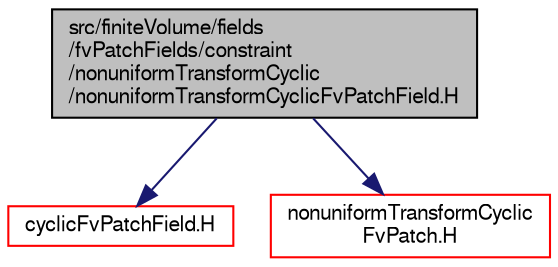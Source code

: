 digraph "src/finiteVolume/fields/fvPatchFields/constraint/nonuniformTransformCyclic/nonuniformTransformCyclicFvPatchField.H"
{
  bgcolor="transparent";
  edge [fontname="FreeSans",fontsize="10",labelfontname="FreeSans",labelfontsize="10"];
  node [fontname="FreeSans",fontsize="10",shape=record];
  Node0 [label="src/finiteVolume/fields\l/fvPatchFields/constraint\l/nonuniformTransformCyclic\l/nonuniformTransformCyclicFvPatchField.H",height=0.2,width=0.4,color="black", fillcolor="grey75", style="filled", fontcolor="black"];
  Node0 -> Node1 [color="midnightblue",fontsize="10",style="solid",fontname="FreeSans"];
  Node1 [label="cyclicFvPatchField.H",height=0.2,width=0.4,color="red",URL="$a01556.html"];
  Node0 -> Node214 [color="midnightblue",fontsize="10",style="solid",fontname="FreeSans"];
  Node214 [label="nonuniformTransformCyclic\lFvPatch.H",height=0.2,width=0.4,color="red",URL="$a03614.html"];
}
